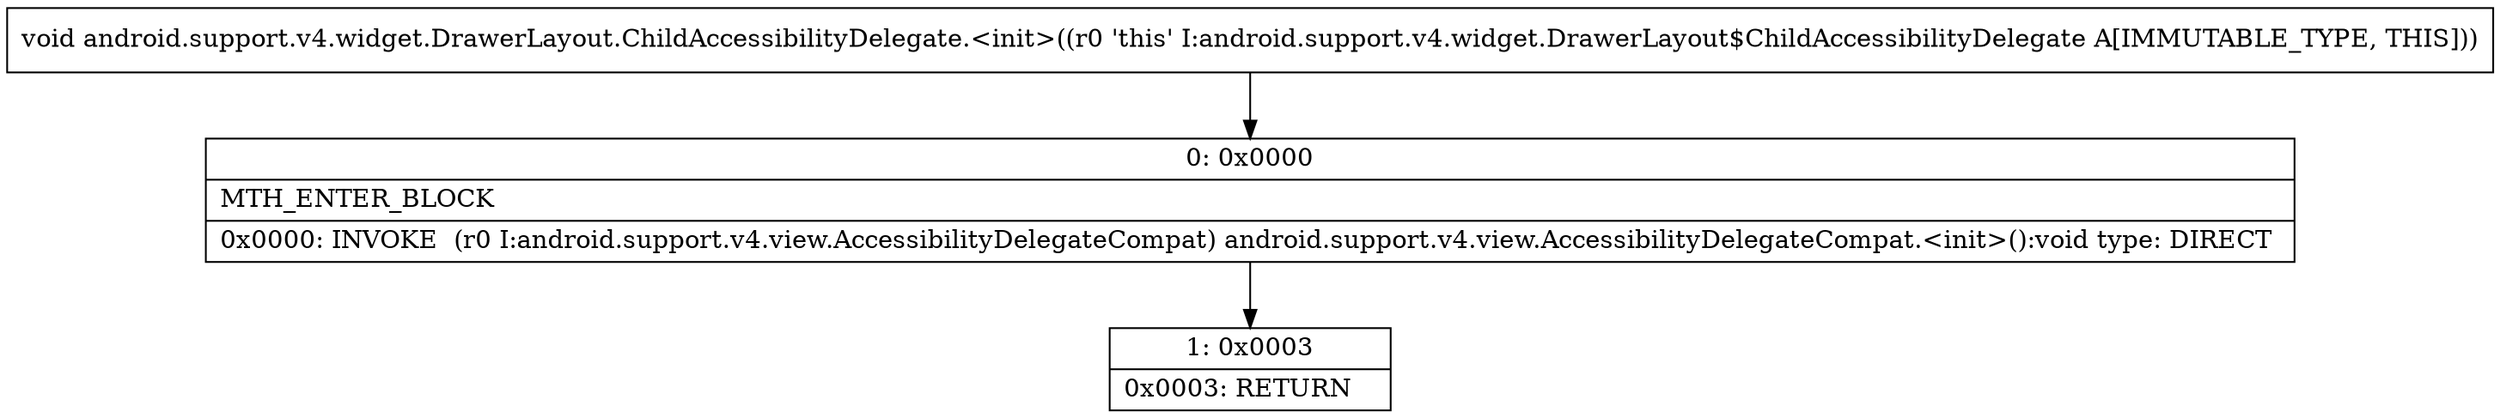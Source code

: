digraph "CFG forandroid.support.v4.widget.DrawerLayout.ChildAccessibilityDelegate.\<init\>()V" {
Node_0 [shape=record,label="{0\:\ 0x0000|MTH_ENTER_BLOCK\l|0x0000: INVOKE  (r0 I:android.support.v4.view.AccessibilityDelegateCompat) android.support.v4.view.AccessibilityDelegateCompat.\<init\>():void type: DIRECT \l}"];
Node_1 [shape=record,label="{1\:\ 0x0003|0x0003: RETURN   \l}"];
MethodNode[shape=record,label="{void android.support.v4.widget.DrawerLayout.ChildAccessibilityDelegate.\<init\>((r0 'this' I:android.support.v4.widget.DrawerLayout$ChildAccessibilityDelegate A[IMMUTABLE_TYPE, THIS])) }"];
MethodNode -> Node_0;
Node_0 -> Node_1;
}


